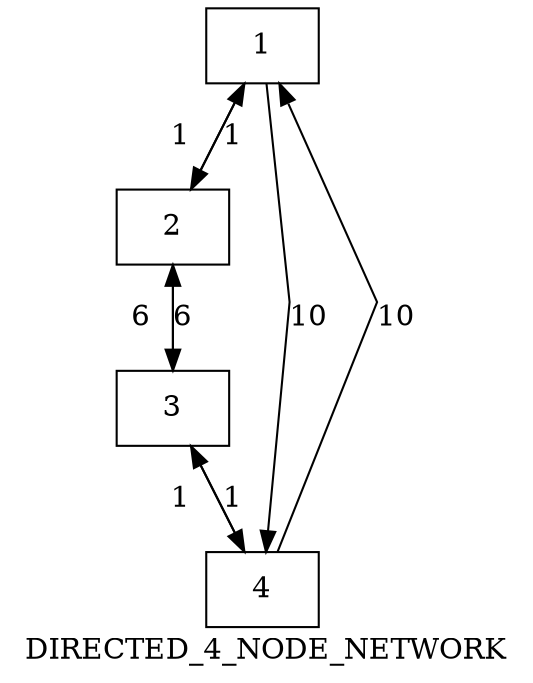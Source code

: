 digraph Test {

	/*compound=true*/
	node [shape=box];
	edge [len=2];
	/*Instantiation of nodes, required to successfully calling .get_node_list() 		(pydot) */
	1[]; 2[]; 3[]; 4[];
	overlap = scale;
	splines = false;
	label = DIRECTED_4_NODE_NETWORK;
	//orientation = portrait;

	1 -> 2	[label=1,throughput=16,latency=4,delay=3,bandwidth = 10];
	1 -> 4	[label=10,throughput=16,latency=4,delay=3,bandwidth = 10];
	2 -> 1	[label=1,throughput=12,latency=3,delay=2,bandwidth = 20];
	2 -> 3	[label=6,throughput=12,latency=3,delay=2,bandwidth = 20];
	3 -> 2	[label=6,throughput=10,latency=2,delay=4,bandwidth = 20];
	3 -> 4	[label=1,throughput=9,latency=5,delay=1,bandwidth = 20];
	4 -> 3	[label=1,throughput=9,latency=5,delay=1,bandwidth = 20];
	4 -> 1	[label=10,throughput=11,latency=6,delay=2,bandwidth = 20];
}
